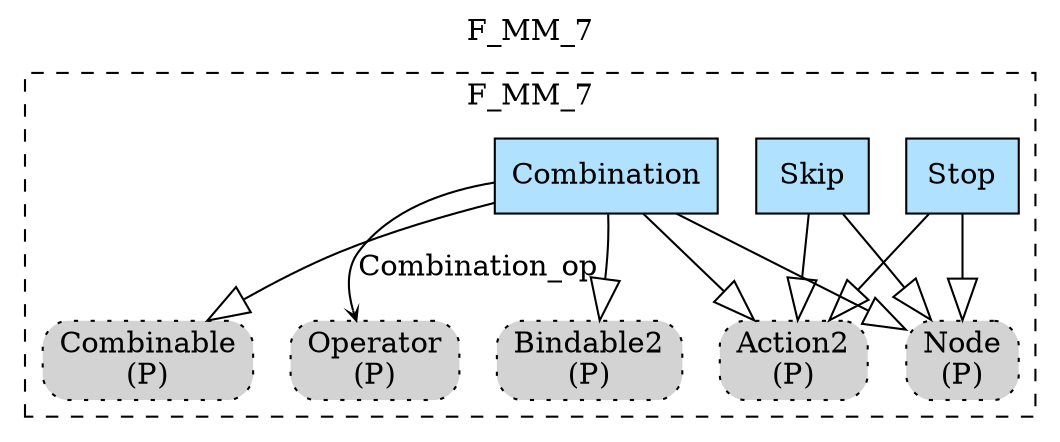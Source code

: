 digraph {graph[label=F_MM_7,labelloc=tl,labelfontsize=12];
subgraph cluster_F_MM_7{style=dashed;label=F_MM_7;
"PNode"[shape=box,fillcolor=lightgray,style ="rounded,filled,dotted",label=<Node<br/>(P)>];
"PAction2"[shape=box,fillcolor=lightgray,style ="rounded,filled,dotted",label=<Action2<br/>(P)>];
"POperator"[shape=box,fillcolor=lightgray,style ="rounded,filled,dotted",label=<Operator<br/>(P)>];
"PBindable2"[shape=box,fillcolor=lightgray,style ="rounded,filled,dotted",label=<Bindable2<br/>(P)>];
"PCombinable"[shape=box,fillcolor=lightgray,style ="rounded,filled,dotted",label=<Combinable<br/>(P)>];
"Stop"[shape=record,fillcolor=lightskyblue1,style = filled,label="Stop"];
"Skip"[shape=record,fillcolor=lightskyblue1,style = filled,label="Skip"];
"Combination"[shape=record,fillcolor=lightskyblue1,style = filled,label="Combination"];

"Stop"->"PNode"[arrowhead=onormal,arrowsize=2.0];
"Skip"->"PNode"[arrowhead=onormal,arrowsize=2.0];
"Combination"->"PNode"[arrowhead=onormal,arrowsize=2.0];
"Combination"->"PBindable2"[arrowhead=onormal,arrowsize=2.0];
"Stop"->"PAction2"[arrowhead=onormal,arrowsize=2.0];
"Skip"->"PAction2"[arrowhead=onormal,arrowsize=2.0];
"Combination"->"PCombinable"[arrowhead=onormal,arrowsize=2.0];
"Combination"->"PAction2"[arrowhead=onormal,arrowsize=2.0];
"Combination"->"POperator"[label="Combination_op",arrowhead=vee,headlabel="",arrowsize=.5];

}





}